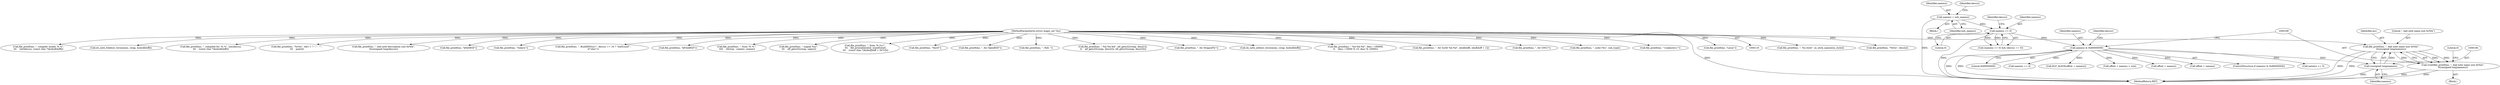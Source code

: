 digraph "0_file_ce90e05774dd77d86cfc8dfa6da57b32816841c4_2@pointer" {
"1000190" [label="(Call,file_printf(ms, \", bad note name size 0x%lx\",\n\t\t(unsigned long)namesz))"];
"1000117" [label="(MethodParameterIn,struct magic_set *ms)"];
"1000193" [label="(Call,(unsigned long)namesz)"];
"1000184" [label="(Call,namesz & 0x80000000)"];
"1000169" [label="(Call,namesz == 0)"];
"1000161" [label="(Call,namesz = xnh_namesz)"];
"1000188" [label="(Call,(void)file_printf(ms, \", bad note name size 0x%lx\",\n\t\t(unsigned long)namesz))"];
"1000195" [label="(Identifier,namesz)"];
"1000963" [label="(Call,file_printf(ms, \", %s-style\", os_style_names[os_style]))"];
"1000186" [label="(Literal,0x80000000)"];
"1000117" [label="(MethodParameterIn,struct magic_set *ms)"];
"1000509" [label="(Call,file_printf(ms, \"%02x\", desc[i]))"];
"1000680" [label="(Call,file_printf(ms, \", compiler model: %.*s\",\n\t\t\t    (int)descsz, (const char *)&nbuf[doff]))"];
"1000736" [label="(Call,do_note_freebsd_version(ms, swap, &nbuf[doff]))"];
"1000660" [label="(Call,file_printf(ms, \", compiled for: %.*s\", (int)descsz,\n\t\t\t    (const char *)&nbuf[doff]))"];
"1000868" [label="(Call,namesz == 4)"];
"1000125" [label="(Block,)"];
"1000603" [label="(Call,file_printf(ms, \"%s%s\", did++ ? \",\" : \"\",\n \t\t\t    pax[i]))"];
"1000205" [label="(Call,file_printf(ms, \", bad note description size 0x%lx\",\n\t\t(unsigned long)descsz))"];
"1000163" [label="(Identifier,xnh_namesz)"];
"1000396" [label="(Call,file_printf(ms, \"kNetBSD\"))"];
"1000191" [label="(Identifier,ms)"];
"1000374" [label="(Call,file_printf(ms, \"Solaris\"))"];
"1000173" [label="(Identifier,descsz)"];
"1000476" [label="(Call,file_printf(ms, \", BuildID[%s]=\", descsz == 16 ? \"md5/uuid\" :\n\t\t\"sha1\"))"];
"1000385" [label="(Call,file_printf(ms, \"kFreeBSD\"))"];
"1000187" [label="(Block,)"];
"1000218" [label="(Call,ELF_ALIGN(offset + namesz))"];
"1000197" [label="(Literal,0)"];
"1000193" [label="(Call,(unsigned long)namesz)"];
"1001221" [label="(Call,file_printf(ms, \", from '%.*s'\",\n \t\t\t\t    (int)(cp - cname), cname))"];
"1001023" [label="(Call,file_printf(ms, \" (signal %u)\",\n \t\t\t    elf_getu32(swap, signo)))"];
"1000190" [label="(Call,file_printf(ms, \", bad note name size 0x%lx\",\n\t\t(unsigned long)namesz))"];
"1000989" [label="(Call,file_printf(ms, \", from '%.31s'\",\n \t\t\t    file_printable(sbuf, sizeof(sbuf),\n \t\t\t    (const char *)&nbuf[doff + 0x7c])))"];
"1000223" [label="(Call,offset + namesz > size)"];
"1000363" [label="(Call,file_printf(ms, \"Hurd\"))"];
"1000170" [label="(Identifier,namesz)"];
"1000224" [label="(Call,offset + namesz)"];
"1000185" [label="(Identifier,namesz)"];
"1000200" [label="(Identifier,descsz)"];
"1000219" [label="(Call,offset + namesz)"];
"1000171" [label="(Literal,0)"];
"1000183" [label="(ControlStructure,if (namesz & 0x80000000))"];
"1000169" [label="(Call,namesz == 0)"];
"1000161" [label="(Call,namesz = xnh_namesz)"];
"1000775" [label="(Call,file_printf(ms, \", for OpenBSD\"))"];
"1000574" [label="(Call,file_printf(ms, \", PaX: \"))"];
"1000162" [label="(Identifier,namesz)"];
"1000416" [label="(Call,file_printf(ms, \" %d.%d.%d\", elf_getu32(swap, desc[1]),\n \t\t    elf_getu32(swap, desc[2]), elf_getu32(swap, desc[3])))"];
"1000168" [label="(Call,(namesz == 0) && (descsz == 0))"];
"1000815" [label="(Call,file_printf(ms, \", for DragonFly\"))"];
"1000184" [label="(Call,namesz & 0x80000000)"];
"1000192" [label="(Literal,\", bad note name size 0x%lx\")"];
"1000643" [label="(Call,do_note_netbsd_version(ms, swap, &nbuf[doff]))"];
"1000840" [label="(Call,file_printf(ms, \" %d.%d.%d\", desc / 100000,\n\t\t    desc / 10000 % 10, desc % 10000))"];
"1000287" [label="(Call,file_printf(ms, \", for SuSE %d.%d\", nbuf[doff], nbuf[doff + 1]))"];
"1000335" [label="(Call,file_printf(ms, \", for GNU/\"))"];
"1000700" [label="(Call,file_printf(ms, \", note=%u\", xnh_type))"];
"1000407" [label="(Call,file_printf(ms, \"<unknown>\"))"];
"1000165" [label="(Identifier,descsz)"];
"1000265" [label="(Call,namesz == 5)"];
"1000188" [label="(Call,(void)file_printf(ms, \", bad note name size 0x%lx\",\n\t\t(unsigned long)namesz))"];
"1001244" [label="(MethodReturn,RET)"];
"1000352" [label="(Call,file_printf(ms, \"Linux\"))"];
"1000190" -> "1000188"  [label="AST: "];
"1000190" -> "1000193"  [label="CFG: "];
"1000191" -> "1000190"  [label="AST: "];
"1000192" -> "1000190"  [label="AST: "];
"1000193" -> "1000190"  [label="AST: "];
"1000188" -> "1000190"  [label="CFG: "];
"1000190" -> "1001244"  [label="DDG: "];
"1000190" -> "1001244"  [label="DDG: "];
"1000190" -> "1000188"  [label="DDG: "];
"1000190" -> "1000188"  [label="DDG: "];
"1000190" -> "1000188"  [label="DDG: "];
"1000117" -> "1000190"  [label="DDG: "];
"1000193" -> "1000190"  [label="DDG: "];
"1000117" -> "1000116"  [label="AST: "];
"1000117" -> "1001244"  [label="DDG: "];
"1000117" -> "1000205"  [label="DDG: "];
"1000117" -> "1000287"  [label="DDG: "];
"1000117" -> "1000335"  [label="DDG: "];
"1000117" -> "1000352"  [label="DDG: "];
"1000117" -> "1000363"  [label="DDG: "];
"1000117" -> "1000374"  [label="DDG: "];
"1000117" -> "1000385"  [label="DDG: "];
"1000117" -> "1000396"  [label="DDG: "];
"1000117" -> "1000407"  [label="DDG: "];
"1000117" -> "1000416"  [label="DDG: "];
"1000117" -> "1000476"  [label="DDG: "];
"1000117" -> "1000509"  [label="DDG: "];
"1000117" -> "1000574"  [label="DDG: "];
"1000117" -> "1000603"  [label="DDG: "];
"1000117" -> "1000643"  [label="DDG: "];
"1000117" -> "1000660"  [label="DDG: "];
"1000117" -> "1000680"  [label="DDG: "];
"1000117" -> "1000700"  [label="DDG: "];
"1000117" -> "1000736"  [label="DDG: "];
"1000117" -> "1000775"  [label="DDG: "];
"1000117" -> "1000815"  [label="DDG: "];
"1000117" -> "1000840"  [label="DDG: "];
"1000117" -> "1000963"  [label="DDG: "];
"1000117" -> "1000989"  [label="DDG: "];
"1000117" -> "1001023"  [label="DDG: "];
"1000117" -> "1001221"  [label="DDG: "];
"1000193" -> "1000195"  [label="CFG: "];
"1000194" -> "1000193"  [label="AST: "];
"1000195" -> "1000193"  [label="AST: "];
"1000193" -> "1001244"  [label="DDG: "];
"1000184" -> "1000193"  [label="DDG: "];
"1000184" -> "1000183"  [label="AST: "];
"1000184" -> "1000186"  [label="CFG: "];
"1000185" -> "1000184"  [label="AST: "];
"1000186" -> "1000184"  [label="AST: "];
"1000189" -> "1000184"  [label="CFG: "];
"1000200" -> "1000184"  [label="CFG: "];
"1000184" -> "1001244"  [label="DDG: "];
"1000184" -> "1001244"  [label="DDG: "];
"1000169" -> "1000184"  [label="DDG: "];
"1000184" -> "1000218"  [label="DDG: "];
"1000184" -> "1000219"  [label="DDG: "];
"1000184" -> "1000223"  [label="DDG: "];
"1000184" -> "1000224"  [label="DDG: "];
"1000184" -> "1000265"  [label="DDG: "];
"1000184" -> "1000868"  [label="DDG: "];
"1000169" -> "1000168"  [label="AST: "];
"1000169" -> "1000171"  [label="CFG: "];
"1000170" -> "1000169"  [label="AST: "];
"1000171" -> "1000169"  [label="AST: "];
"1000173" -> "1000169"  [label="CFG: "];
"1000168" -> "1000169"  [label="CFG: "];
"1000169" -> "1001244"  [label="DDG: "];
"1000169" -> "1000168"  [label="DDG: "];
"1000169" -> "1000168"  [label="DDG: "];
"1000161" -> "1000169"  [label="DDG: "];
"1000161" -> "1000125"  [label="AST: "];
"1000161" -> "1000163"  [label="CFG: "];
"1000162" -> "1000161"  [label="AST: "];
"1000163" -> "1000161"  [label="AST: "];
"1000165" -> "1000161"  [label="CFG: "];
"1000161" -> "1001244"  [label="DDG: "];
"1000188" -> "1000187"  [label="AST: "];
"1000189" -> "1000188"  [label="AST: "];
"1000197" -> "1000188"  [label="CFG: "];
"1000188" -> "1001244"  [label="DDG: "];
"1000188" -> "1001244"  [label="DDG: "];
}
